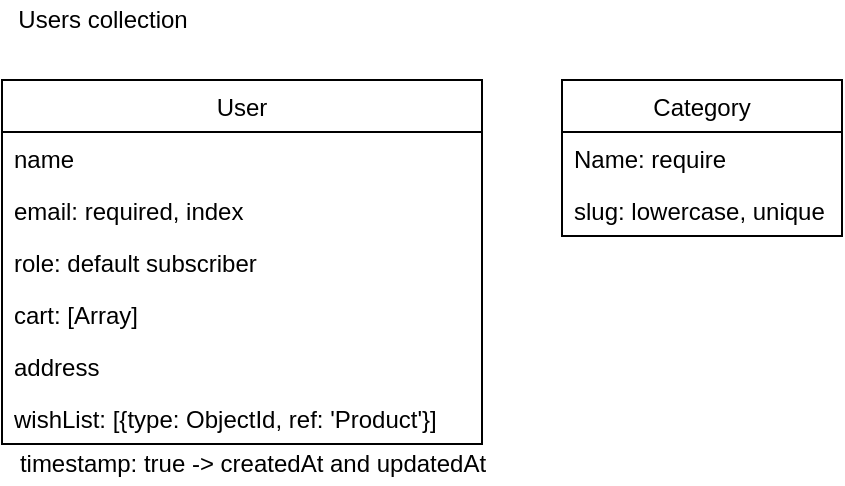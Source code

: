 <mxfile version="14.7.7" type="device"><diagram id="655lUeATYUS8-9qChFRD" name="Page-1"><mxGraphModel dx="868" dy="482" grid="1" gridSize="10" guides="1" tooltips="1" connect="1" arrows="1" fold="1" page="1" pageScale="1" pageWidth="850" pageHeight="1100" math="0" shadow="0"><root><mxCell id="0"/><mxCell id="1" parent="0"/><mxCell id="NKdMNZ-gp6gJg3bLAGuT-1" value="Users collection" style="text;html=1;align=center;verticalAlign=middle;resizable=0;points=[];autosize=1;strokeColor=none;" vertex="1" parent="1"><mxGeometry x="40" y="60" width="100" height="20" as="geometry"/></mxCell><mxCell id="NKdMNZ-gp6gJg3bLAGuT-4" value="User" style="swimlane;fontStyle=0;childLayout=stackLayout;horizontal=1;startSize=26;horizontalStack=0;resizeParent=1;resizeParentMax=0;resizeLast=0;collapsible=1;marginBottom=0;" vertex="1" parent="1"><mxGeometry x="40" y="100" width="240" height="182" as="geometry"/></mxCell><mxCell id="NKdMNZ-gp6gJg3bLAGuT-5" value="name" style="text;strokeColor=none;fillColor=none;align=left;verticalAlign=top;spacingLeft=4;spacingRight=4;overflow=hidden;rotatable=0;points=[[0,0.5],[1,0.5]];portConstraint=eastwest;" vertex="1" parent="NKdMNZ-gp6gJg3bLAGuT-4"><mxGeometry y="26" width="240" height="26" as="geometry"/></mxCell><mxCell id="NKdMNZ-gp6gJg3bLAGuT-6" value="email: required, index" style="text;strokeColor=none;fillColor=none;align=left;verticalAlign=top;spacingLeft=4;spacingRight=4;overflow=hidden;rotatable=0;points=[[0,0.5],[1,0.5]];portConstraint=eastwest;" vertex="1" parent="NKdMNZ-gp6gJg3bLAGuT-4"><mxGeometry y="52" width="240" height="26" as="geometry"/></mxCell><mxCell id="NKdMNZ-gp6gJg3bLAGuT-7" value="role: default subscriber" style="text;strokeColor=none;fillColor=none;align=left;verticalAlign=top;spacingLeft=4;spacingRight=4;overflow=hidden;rotatable=0;points=[[0,0.5],[1,0.5]];portConstraint=eastwest;" vertex="1" parent="NKdMNZ-gp6gJg3bLAGuT-4"><mxGeometry y="78" width="240" height="26" as="geometry"/></mxCell><mxCell id="NKdMNZ-gp6gJg3bLAGuT-8" value="cart: [Array]" style="text;strokeColor=none;fillColor=none;align=left;verticalAlign=top;spacingLeft=4;spacingRight=4;overflow=hidden;rotatable=0;points=[[0,0.5],[1,0.5]];portConstraint=eastwest;" vertex="1" parent="NKdMNZ-gp6gJg3bLAGuT-4"><mxGeometry y="104" width="240" height="26" as="geometry"/></mxCell><mxCell id="NKdMNZ-gp6gJg3bLAGuT-10" value="address" style="text;strokeColor=none;fillColor=none;align=left;verticalAlign=top;spacingLeft=4;spacingRight=4;overflow=hidden;rotatable=0;points=[[0,0.5],[1,0.5]];portConstraint=eastwest;" vertex="1" parent="NKdMNZ-gp6gJg3bLAGuT-4"><mxGeometry y="130" width="240" height="26" as="geometry"/></mxCell><mxCell id="NKdMNZ-gp6gJg3bLAGuT-11" value="wishList: [{type: ObjectId, ref: 'Product'}]" style="text;strokeColor=none;fillColor=none;align=left;verticalAlign=top;spacingLeft=4;spacingRight=4;overflow=hidden;rotatable=0;points=[[0,0.5],[1,0.5]];portConstraint=eastwest;" vertex="1" parent="NKdMNZ-gp6gJg3bLAGuT-4"><mxGeometry y="156" width="240" height="26" as="geometry"/></mxCell><mxCell id="NKdMNZ-gp6gJg3bLAGuT-12" value="timestamp: true -&amp;gt; createdAt and updatedAt" style="text;html=1;align=center;verticalAlign=middle;resizable=0;points=[];autosize=1;strokeColor=none;" vertex="1" parent="1"><mxGeometry x="40" y="282" width="250" height="20" as="geometry"/></mxCell><mxCell id="NKdMNZ-gp6gJg3bLAGuT-13" value="Category" style="swimlane;fontStyle=0;childLayout=stackLayout;horizontal=1;startSize=26;horizontalStack=0;resizeParent=1;resizeParentMax=0;resizeLast=0;collapsible=1;marginBottom=0;" vertex="1" parent="1"><mxGeometry x="320" y="100" width="140" height="78" as="geometry"/></mxCell><mxCell id="NKdMNZ-gp6gJg3bLAGuT-14" value="Name: require" style="text;strokeColor=none;fillColor=none;align=left;verticalAlign=top;spacingLeft=4;spacingRight=4;overflow=hidden;rotatable=0;points=[[0,0.5],[1,0.5]];portConstraint=eastwest;" vertex="1" parent="NKdMNZ-gp6gJg3bLAGuT-13"><mxGeometry y="26" width="140" height="26" as="geometry"/></mxCell><mxCell id="NKdMNZ-gp6gJg3bLAGuT-15" value="slug: lowercase, unique" style="text;strokeColor=none;fillColor=none;align=left;verticalAlign=top;spacingLeft=4;spacingRight=4;overflow=hidden;rotatable=0;points=[[0,0.5],[1,0.5]];portConstraint=eastwest;" vertex="1" parent="NKdMNZ-gp6gJg3bLAGuT-13"><mxGeometry y="52" width="140" height="26" as="geometry"/></mxCell></root></mxGraphModel></diagram></mxfile>